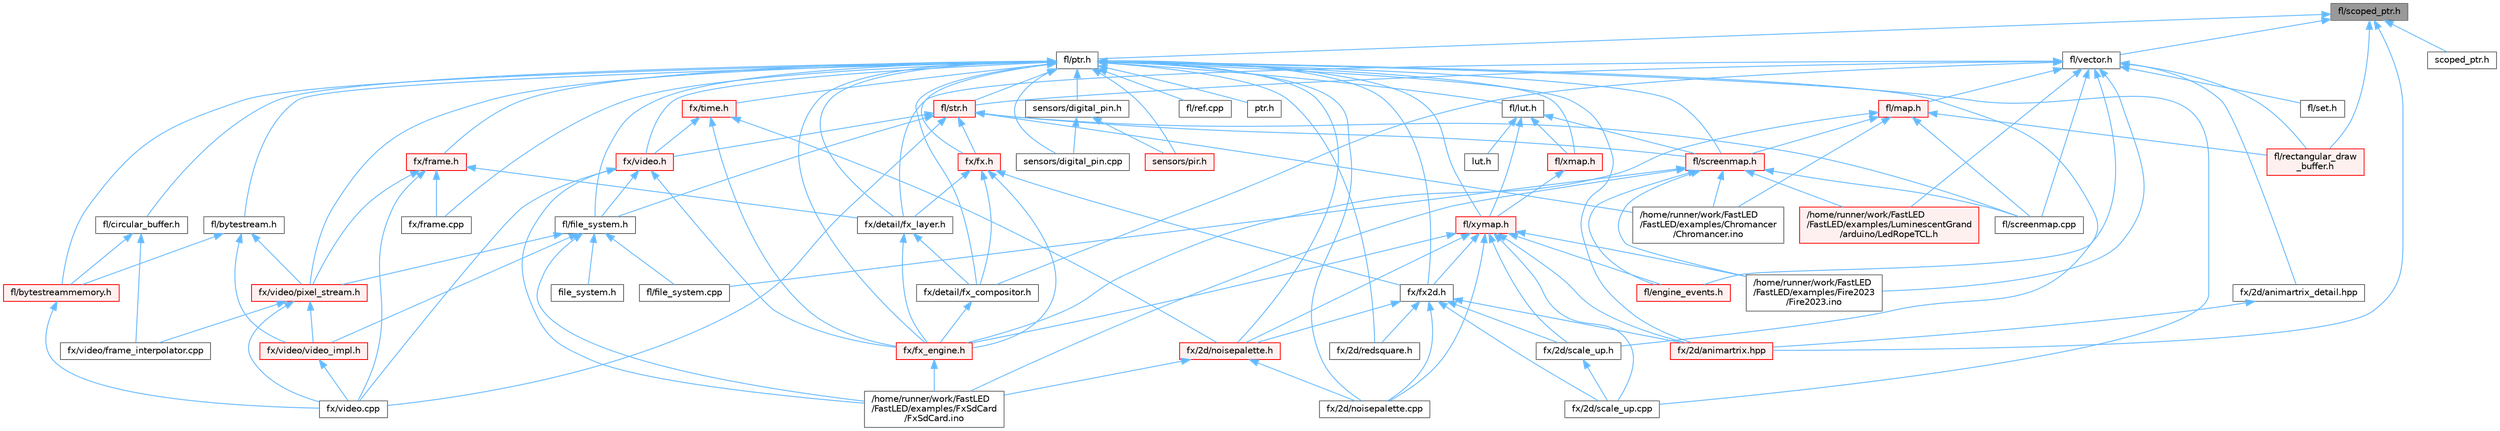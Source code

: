 digraph "fl/scoped_ptr.h"
{
 // INTERACTIVE_SVG=YES
 // LATEX_PDF_SIZE
  bgcolor="transparent";
  edge [fontname=Helvetica,fontsize=10,labelfontname=Helvetica,labelfontsize=10];
  node [fontname=Helvetica,fontsize=10,shape=box,height=0.2,width=0.4];
  Node1 [id="Node000001",label="fl/scoped_ptr.h",height=0.2,width=0.4,color="gray40", fillcolor="grey60", style="filled", fontcolor="black",tooltip=" "];
  Node1 -> Node2 [id="edge1_Node000001_Node000002",dir="back",color="steelblue1",style="solid",tooltip=" "];
  Node2 [id="Node000002",label="fl/ptr.h",height=0.2,width=0.4,color="grey40", fillcolor="white", style="filled",URL="$d7/df1/fl_2ptr_8h.html",tooltip=" "];
  Node2 -> Node3 [id="edge2_Node000002_Node000003",dir="back",color="steelblue1",style="solid",tooltip=" "];
  Node3 [id="Node000003",label="fl/bytestream.h",height=0.2,width=0.4,color="grey40", fillcolor="white", style="filled",URL="$dd/d2b/bytestream_8h.html",tooltip=" "];
  Node3 -> Node4 [id="edge3_Node000003_Node000004",dir="back",color="steelblue1",style="solid",tooltip=" "];
  Node4 [id="Node000004",label="fl/bytestreammemory.h",height=0.2,width=0.4,color="red", fillcolor="#FFF0F0", style="filled",URL="$d1/d24/bytestreammemory_8h.html",tooltip=" "];
  Node4 -> Node6 [id="edge4_Node000004_Node000006",dir="back",color="steelblue1",style="solid",tooltip=" "];
  Node6 [id="Node000006",label="fx/video.cpp",height=0.2,width=0.4,color="grey40", fillcolor="white", style="filled",URL="$d0/d05/video_8cpp.html",tooltip=" "];
  Node3 -> Node7 [id="edge5_Node000003_Node000007",dir="back",color="steelblue1",style="solid",tooltip=" "];
  Node7 [id="Node000007",label="fx/video/pixel_stream.h",height=0.2,width=0.4,color="red", fillcolor="#FFF0F0", style="filled",URL="$d3/dfa/pixel__stream_8h.html",tooltip=" "];
  Node7 -> Node6 [id="edge6_Node000007_Node000006",dir="back",color="steelblue1",style="solid",tooltip=" "];
  Node7 -> Node8 [id="edge7_Node000007_Node000008",dir="back",color="steelblue1",style="solid",tooltip=" "];
  Node8 [id="Node000008",label="fx/video/frame_interpolator.cpp",height=0.2,width=0.4,color="grey40", fillcolor="white", style="filled",URL="$d5/da4/frame__interpolator_8cpp.html",tooltip=" "];
  Node7 -> Node10 [id="edge8_Node000007_Node000010",dir="back",color="steelblue1",style="solid",tooltip=" "];
  Node10 [id="Node000010",label="fx/video/video_impl.h",height=0.2,width=0.4,color="red", fillcolor="#FFF0F0", style="filled",URL="$d5/d82/video__impl_8h.html",tooltip=" "];
  Node10 -> Node6 [id="edge9_Node000010_Node000006",dir="back",color="steelblue1",style="solid",tooltip=" "];
  Node3 -> Node10 [id="edge10_Node000003_Node000010",dir="back",color="steelblue1",style="solid",tooltip=" "];
  Node2 -> Node4 [id="edge11_Node000002_Node000004",dir="back",color="steelblue1",style="solid",tooltip=" "];
  Node2 -> Node13 [id="edge12_Node000002_Node000013",dir="back",color="steelblue1",style="solid",tooltip=" "];
  Node13 [id="Node000013",label="fl/circular_buffer.h",height=0.2,width=0.4,color="grey40", fillcolor="white", style="filled",URL="$d9/d43/circular__buffer_8h.html",tooltip=" "];
  Node13 -> Node4 [id="edge13_Node000013_Node000004",dir="back",color="steelblue1",style="solid",tooltip=" "];
  Node13 -> Node8 [id="edge14_Node000013_Node000008",dir="back",color="steelblue1",style="solid",tooltip=" "];
  Node2 -> Node14 [id="edge15_Node000002_Node000014",dir="back",color="steelblue1",style="solid",tooltip=" "];
  Node14 [id="Node000014",label="fl/file_system.h",height=0.2,width=0.4,color="grey40", fillcolor="white", style="filled",URL="$d9/d28/fl_2file__system_8h.html",tooltip=" "];
  Node14 -> Node15 [id="edge16_Node000014_Node000015",dir="back",color="steelblue1",style="solid",tooltip=" "];
  Node15 [id="Node000015",label="/home/runner/work/FastLED\l/FastLED/examples/FxSdCard\l/FxSdCard.ino",height=0.2,width=0.4,color="grey40", fillcolor="white", style="filled",URL="$d7/d35/_fx_sd_card_8ino.html",tooltip=" "];
  Node14 -> Node16 [id="edge17_Node000014_Node000016",dir="back",color="steelblue1",style="solid",tooltip=" "];
  Node16 [id="Node000016",label="file_system.h",height=0.2,width=0.4,color="grey40", fillcolor="white", style="filled",URL="$d6/d8d/file__system_8h.html",tooltip=" "];
  Node14 -> Node17 [id="edge18_Node000014_Node000017",dir="back",color="steelblue1",style="solid",tooltip=" "];
  Node17 [id="Node000017",label="fl/file_system.cpp",height=0.2,width=0.4,color="grey40", fillcolor="white", style="filled",URL="$d4/d37/file__system_8cpp.html",tooltip=" "];
  Node14 -> Node7 [id="edge19_Node000014_Node000007",dir="back",color="steelblue1",style="solid",tooltip=" "];
  Node14 -> Node10 [id="edge20_Node000014_Node000010",dir="back",color="steelblue1",style="solid",tooltip=" "];
  Node2 -> Node18 [id="edge21_Node000002_Node000018",dir="back",color="steelblue1",style="solid",tooltip=" "];
  Node18 [id="Node000018",label="fl/lut.h",height=0.2,width=0.4,color="grey40", fillcolor="white", style="filled",URL="$d3/db6/fl_2lut_8h.html",tooltip=" "];
  Node18 -> Node19 [id="edge22_Node000018_Node000019",dir="back",color="steelblue1",style="solid",tooltip=" "];
  Node19 [id="Node000019",label="fl/screenmap.h",height=0.2,width=0.4,color="red", fillcolor="#FFF0F0", style="filled",URL="$d7/d0d/fl_2screenmap_8h.html",tooltip=" "];
  Node19 -> Node20 [id="edge23_Node000019_Node000020",dir="back",color="steelblue1",style="solid",tooltip=" "];
  Node20 [id="Node000020",label="/home/runner/work/FastLED\l/FastLED/examples/Chromancer\l/Chromancer.ino",height=0.2,width=0.4,color="grey40", fillcolor="white", style="filled",URL="$d1/ddb/_chromancer_8ino.html",tooltip=" "];
  Node19 -> Node21 [id="edge24_Node000019_Node000021",dir="back",color="steelblue1",style="solid",tooltip=" "];
  Node21 [id="Node000021",label="/home/runner/work/FastLED\l/FastLED/examples/Fire2023\l/Fire2023.ino",height=0.2,width=0.4,color="grey40", fillcolor="white", style="filled",URL="$d8/d2c/_fire2023_8ino.html",tooltip=" "];
  Node19 -> Node15 [id="edge25_Node000019_Node000015",dir="back",color="steelblue1",style="solid",tooltip=" "];
  Node19 -> Node23 [id="edge26_Node000019_Node000023",dir="back",color="steelblue1",style="solid",tooltip=" "];
  Node23 [id="Node000023",label="/home/runner/work/FastLED\l/FastLED/examples/LuminescentGrand\l/arduino/LedRopeTCL.h",height=0.2,width=0.4,color="red", fillcolor="#FFF0F0", style="filled",URL="$d9/d7e/_led_rope_t_c_l_8h.html",tooltip=" "];
  Node19 -> Node133 [id="edge27_Node000019_Node000133",dir="back",color="steelblue1",style="solid",tooltip=" "];
  Node133 [id="Node000133",label="fl/engine_events.h",height=0.2,width=0.4,color="red", fillcolor="#FFF0F0", style="filled",URL="$dc/dd9/fl_2engine__events_8h.html",tooltip=" "];
  Node19 -> Node17 [id="edge28_Node000019_Node000017",dir="back",color="steelblue1",style="solid",tooltip=" "];
  Node19 -> Node136 [id="edge29_Node000019_Node000136",dir="back",color="steelblue1",style="solid",tooltip=" "];
  Node136 [id="Node000136",label="fl/screenmap.cpp",height=0.2,width=0.4,color="grey40", fillcolor="white", style="filled",URL="$d9/d6f/screenmap_8cpp.html",tooltip=" "];
  Node18 -> Node139 [id="edge30_Node000018_Node000139",dir="back",color="steelblue1",style="solid",tooltip=" "];
  Node139 [id="Node000139",label="fl/xmap.h",height=0.2,width=0.4,color="red", fillcolor="#FFF0F0", style="filled",URL="$d5/d22/fl_2xmap_8h.html",tooltip=" "];
  Node139 -> Node141 [id="edge31_Node000139_Node000141",dir="back",color="steelblue1",style="solid",tooltip=" "];
  Node141 [id="Node000141",label="fl/xymap.h",height=0.2,width=0.4,color="red", fillcolor="#FFF0F0", style="filled",URL="$d6/dc9/fl_2xymap_8h.html",tooltip=" "];
  Node141 -> Node21 [id="edge32_Node000141_Node000021",dir="back",color="steelblue1",style="solid",tooltip=" "];
  Node141 -> Node133 [id="edge33_Node000141_Node000133",dir="back",color="steelblue1",style="solid",tooltip=" "];
  Node141 -> Node142 [id="edge34_Node000141_Node000142",dir="back",color="steelblue1",style="solid",tooltip=" "];
  Node142 [id="Node000142",label="fx/2d/animartrix.hpp",height=0.2,width=0.4,color="red", fillcolor="#FFF0F0", style="filled",URL="$d3/dc3/animartrix_8hpp.html",tooltip=" "];
  Node141 -> Node110 [id="edge35_Node000141_Node000110",dir="back",color="steelblue1",style="solid",tooltip=" "];
  Node110 [id="Node000110",label="fx/2d/noisepalette.cpp",height=0.2,width=0.4,color="grey40", fillcolor="white", style="filled",URL="$d6/d66/noisepalette_8cpp.html",tooltip=" "];
  Node141 -> Node111 [id="edge36_Node000141_Node000111",dir="back",color="steelblue1",style="solid",tooltip=" "];
  Node111 [id="Node000111",label="fx/2d/noisepalette.h",height=0.2,width=0.4,color="red", fillcolor="#FFF0F0", style="filled",URL="$d6/dc7/noisepalette_8h.html",tooltip="Demonstrates how to mix noise generation with color palettes on a 2D LED matrix."];
  Node111 -> Node15 [id="edge37_Node000111_Node000015",dir="back",color="steelblue1",style="solid",tooltip=" "];
  Node111 -> Node110 [id="edge38_Node000111_Node000110",dir="back",color="steelblue1",style="solid",tooltip=" "];
  Node141 -> Node113 [id="edge39_Node000141_Node000113",dir="back",color="steelblue1",style="solid",tooltip=" "];
  Node113 [id="Node000113",label="fx/2d/scale_up.cpp",height=0.2,width=0.4,color="grey40", fillcolor="white", style="filled",URL="$dc/d8c/scale__up_8cpp.html",tooltip=" "];
  Node141 -> Node145 [id="edge40_Node000141_Node000145",dir="back",color="steelblue1",style="solid",tooltip=" "];
  Node145 [id="Node000145",label="fx/2d/scale_up.h",height=0.2,width=0.4,color="grey40", fillcolor="white", style="filled",URL="$d2/d74/scale__up_8h.html",tooltip="Expands a grid using bilinear interpolation and scaling up."];
  Node145 -> Node113 [id="edge41_Node000145_Node000113",dir="back",color="steelblue1",style="solid",tooltip=" "];
  Node141 -> Node146 [id="edge42_Node000141_Node000146",dir="back",color="steelblue1",style="solid",tooltip=" "];
  Node146 [id="Node000146",label="fx/fx2d.h",height=0.2,width=0.4,color="grey40", fillcolor="white", style="filled",URL="$d9/d43/fx2d_8h.html",tooltip=" "];
  Node146 -> Node142 [id="edge43_Node000146_Node000142",dir="back",color="steelblue1",style="solid",tooltip=" "];
  Node146 -> Node110 [id="edge44_Node000146_Node000110",dir="back",color="steelblue1",style="solid",tooltip=" "];
  Node146 -> Node111 [id="edge45_Node000146_Node000111",dir="back",color="steelblue1",style="solid",tooltip=" "];
  Node146 -> Node112 [id="edge46_Node000146_Node000112",dir="back",color="steelblue1",style="solid",tooltip=" "];
  Node112 [id="Node000112",label="fx/2d/redsquare.h",height=0.2,width=0.4,color="grey40", fillcolor="white", style="filled",URL="$d3/db8/redsquare_8h.html",tooltip=" "];
  Node146 -> Node113 [id="edge47_Node000146_Node000113",dir="back",color="steelblue1",style="solid",tooltip=" "];
  Node146 -> Node145 [id="edge48_Node000146_Node000145",dir="back",color="steelblue1",style="solid",tooltip=" "];
  Node141 -> Node147 [id="edge49_Node000141_Node000147",dir="back",color="steelblue1",style="solid",tooltip=" "];
  Node147 [id="Node000147",label="fx/fx_engine.h",height=0.2,width=0.4,color="red", fillcolor="#FFF0F0", style="filled",URL="$d9/d3c/fx__engine_8h.html",tooltip=" "];
  Node147 -> Node15 [id="edge50_Node000147_Node000015",dir="back",color="steelblue1",style="solid",tooltip=" "];
  Node18 -> Node141 [id="edge51_Node000018_Node000141",dir="back",color="steelblue1",style="solid",tooltip=" "];
  Node18 -> Node153 [id="edge52_Node000018_Node000153",dir="back",color="steelblue1",style="solid",tooltip=" "];
  Node153 [id="Node000153",label="lut.h",height=0.2,width=0.4,color="grey40", fillcolor="white", style="filled",URL="$db/d54/lut_8h.html",tooltip=" "];
  Node2 -> Node154 [id="edge53_Node000002_Node000154",dir="back",color="steelblue1",style="solid",tooltip=" "];
  Node154 [id="Node000154",label="fl/ref.cpp",height=0.2,width=0.4,color="grey40", fillcolor="white", style="filled",URL="$df/de4/ref_8cpp.html",tooltip=" "];
  Node2 -> Node19 [id="edge54_Node000002_Node000019",dir="back",color="steelblue1",style="solid",tooltip=" "];
  Node2 -> Node155 [id="edge55_Node000002_Node000155",dir="back",color="steelblue1",style="solid",tooltip=" "];
  Node155 [id="Node000155",label="fl/str.h",height=0.2,width=0.4,color="red", fillcolor="#FFF0F0", style="filled",URL="$dc/d0e/fl_2str_8h.html",tooltip=" "];
  Node155 -> Node20 [id="edge56_Node000155_Node000020",dir="back",color="steelblue1",style="solid",tooltip=" "];
  Node155 -> Node14 [id="edge57_Node000155_Node000014",dir="back",color="steelblue1",style="solid",tooltip=" "];
  Node155 -> Node136 [id="edge58_Node000155_Node000136",dir="back",color="steelblue1",style="solid",tooltip=" "];
  Node155 -> Node19 [id="edge59_Node000155_Node000019",dir="back",color="steelblue1",style="solid",tooltip=" "];
  Node155 -> Node171 [id="edge60_Node000155_Node000171",dir="back",color="steelblue1",style="solid",tooltip=" "];
  Node171 [id="Node000171",label="fx/fx.h",height=0.2,width=0.4,color="red", fillcolor="#FFF0F0", style="filled",URL="$d2/d0c/fx_8h.html",tooltip=" "];
  Node171 -> Node168 [id="edge61_Node000171_Node000168",dir="back",color="steelblue1",style="solid",tooltip=" "];
  Node168 [id="Node000168",label="fx/detail/fx_compositor.h",height=0.2,width=0.4,color="grey40", fillcolor="white", style="filled",URL="$d5/d6b/fx__compositor_8h.html",tooltip=" "];
  Node168 -> Node147 [id="edge62_Node000168_Node000147",dir="back",color="steelblue1",style="solid",tooltip=" "];
  Node171 -> Node167 [id="edge63_Node000171_Node000167",dir="back",color="steelblue1",style="solid",tooltip=" "];
  Node167 [id="Node000167",label="fx/detail/fx_layer.h",height=0.2,width=0.4,color="grey40", fillcolor="white", style="filled",URL="$d7/d2f/fx__layer_8h.html",tooltip=" "];
  Node167 -> Node168 [id="edge64_Node000167_Node000168",dir="back",color="steelblue1",style="solid",tooltip=" "];
  Node167 -> Node147 [id="edge65_Node000167_Node000147",dir="back",color="steelblue1",style="solid",tooltip=" "];
  Node171 -> Node146 [id="edge66_Node000171_Node000146",dir="back",color="steelblue1",style="solid",tooltip=" "];
  Node171 -> Node147 [id="edge67_Node000171_Node000147",dir="back",color="steelblue1",style="solid",tooltip=" "];
  Node155 -> Node6 [id="edge68_Node000155_Node000006",dir="back",color="steelblue1",style="solid",tooltip=" "];
  Node155 -> Node151 [id="edge69_Node000155_Node000151",dir="back",color="steelblue1",style="solid",tooltip=" "];
  Node151 [id="Node000151",label="fx/video.h",height=0.2,width=0.4,color="red", fillcolor="#FFF0F0", style="filled",URL="$dd/d78/video_8h.html",tooltip=" "];
  Node151 -> Node15 [id="edge70_Node000151_Node000015",dir="back",color="steelblue1",style="solid",tooltip=" "];
  Node151 -> Node14 [id="edge71_Node000151_Node000014",dir="back",color="steelblue1",style="solid",tooltip=" "];
  Node151 -> Node147 [id="edge72_Node000151_Node000147",dir="back",color="steelblue1",style="solid",tooltip=" "];
  Node151 -> Node6 [id="edge73_Node000151_Node000006",dir="back",color="steelblue1",style="solid",tooltip=" "];
  Node2 -> Node139 [id="edge74_Node000002_Node000139",dir="back",color="steelblue1",style="solid",tooltip=" "];
  Node2 -> Node141 [id="edge75_Node000002_Node000141",dir="back",color="steelblue1",style="solid",tooltip=" "];
  Node2 -> Node142 [id="edge76_Node000002_Node000142",dir="back",color="steelblue1",style="solid",tooltip=" "];
  Node2 -> Node110 [id="edge77_Node000002_Node000110",dir="back",color="steelblue1",style="solid",tooltip=" "];
  Node2 -> Node111 [id="edge78_Node000002_Node000111",dir="back",color="steelblue1",style="solid",tooltip=" "];
  Node2 -> Node112 [id="edge79_Node000002_Node000112",dir="back",color="steelblue1",style="solid",tooltip=" "];
  Node2 -> Node113 [id="edge80_Node000002_Node000113",dir="back",color="steelblue1",style="solid",tooltip=" "];
  Node2 -> Node145 [id="edge81_Node000002_Node000145",dir="back",color="steelblue1",style="solid",tooltip=" "];
  Node2 -> Node168 [id="edge82_Node000002_Node000168",dir="back",color="steelblue1",style="solid",tooltip=" "];
  Node2 -> Node167 [id="edge83_Node000002_Node000167",dir="back",color="steelblue1",style="solid",tooltip=" "];
  Node2 -> Node170 [id="edge84_Node000002_Node000170",dir="back",color="steelblue1",style="solid",tooltip=" "];
  Node170 [id="Node000170",label="fx/frame.cpp",height=0.2,width=0.4,color="grey40", fillcolor="white", style="filled",URL="$da/d14/frame_8cpp.html",tooltip=" "];
  Node2 -> Node173 [id="edge85_Node000002_Node000173",dir="back",color="steelblue1",style="solid",tooltip=" "];
  Node173 [id="Node000173",label="fx/frame.h",height=0.2,width=0.4,color="red", fillcolor="#FFF0F0", style="filled",URL="$df/d7d/frame_8h.html",tooltip=" "];
  Node173 -> Node167 [id="edge86_Node000173_Node000167",dir="back",color="steelblue1",style="solid",tooltip=" "];
  Node173 -> Node170 [id="edge87_Node000173_Node000170",dir="back",color="steelblue1",style="solid",tooltip=" "];
  Node173 -> Node6 [id="edge88_Node000173_Node000006",dir="back",color="steelblue1",style="solid",tooltip=" "];
  Node173 -> Node7 [id="edge89_Node000173_Node000007",dir="back",color="steelblue1",style="solid",tooltip=" "];
  Node2 -> Node171 [id="edge90_Node000002_Node000171",dir="back",color="steelblue1",style="solid",tooltip=" "];
  Node2 -> Node146 [id="edge91_Node000002_Node000146",dir="back",color="steelblue1",style="solid",tooltip=" "];
  Node2 -> Node147 [id="edge92_Node000002_Node000147",dir="back",color="steelblue1",style="solid",tooltip=" "];
  Node2 -> Node174 [id="edge93_Node000002_Node000174",dir="back",color="steelblue1",style="solid",tooltip=" "];
  Node174 [id="Node000174",label="fx/time.h",height=0.2,width=0.4,color="red", fillcolor="#FFF0F0", style="filled",URL="$de/df7/time_8h.html",tooltip=" "];
  Node174 -> Node111 [id="edge94_Node000174_Node000111",dir="back",color="steelblue1",style="solid",tooltip=" "];
  Node174 -> Node147 [id="edge95_Node000174_Node000147",dir="back",color="steelblue1",style="solid",tooltip=" "];
  Node174 -> Node151 [id="edge96_Node000174_Node000151",dir="back",color="steelblue1",style="solid",tooltip=" "];
  Node2 -> Node151 [id="edge97_Node000002_Node000151",dir="back",color="steelblue1",style="solid",tooltip=" "];
  Node2 -> Node7 [id="edge98_Node000002_Node000007",dir="back",color="steelblue1",style="solid",tooltip=" "];
  Node2 -> Node175 [id="edge99_Node000002_Node000175",dir="back",color="steelblue1",style="solid",tooltip=" "];
  Node175 [id="Node000175",label="ptr.h",height=0.2,width=0.4,color="grey40", fillcolor="white", style="filled",URL="$dd/d98/ptr_8h.html",tooltip=" "];
  Node2 -> Node98 [id="edge100_Node000002_Node000098",dir="back",color="steelblue1",style="solid",tooltip=" "];
  Node98 [id="Node000098",label="sensors/digital_pin.cpp",height=0.2,width=0.4,color="grey40", fillcolor="white", style="filled",URL="$de/d2b/digital__pin_8cpp.html",tooltip=" "];
  Node2 -> Node176 [id="edge101_Node000002_Node000176",dir="back",color="steelblue1",style="solid",tooltip=" "];
  Node176 [id="Node000176",label="sensors/digital_pin.h",height=0.2,width=0.4,color="grey40", fillcolor="white", style="filled",URL="$dd/d83/digital__pin_8h.html",tooltip=" "];
  Node176 -> Node98 [id="edge102_Node000176_Node000098",dir="back",color="steelblue1",style="solid",tooltip=" "];
  Node176 -> Node177 [id="edge103_Node000176_Node000177",dir="back",color="steelblue1",style="solid",tooltip=" "];
  Node177 [id="Node000177",label="sensors/pir.h",height=0.2,width=0.4,color="red", fillcolor="#FFF0F0", style="filled",URL="$d9/dd3/pir_8h.html",tooltip=" "];
  Node2 -> Node177 [id="edge104_Node000002_Node000177",dir="back",color="steelblue1",style="solid",tooltip=" "];
  Node1 -> Node161 [id="edge105_Node000001_Node000161",dir="back",color="steelblue1",style="solid",tooltip=" "];
  Node161 [id="Node000161",label="fl/rectangular_draw\l_buffer.h",height=0.2,width=0.4,color="red", fillcolor="#FFF0F0", style="filled",URL="$d9/df3/rectangular__draw__buffer_8h.html",tooltip=" "];
  Node1 -> Node178 [id="edge106_Node000001_Node000178",dir="back",color="steelblue1",style="solid",tooltip=" "];
  Node178 [id="Node000178",label="fl/vector.h",height=0.2,width=0.4,color="grey40", fillcolor="white", style="filled",URL="$d6/d68/vector_8h.html",tooltip=" "];
  Node178 -> Node21 [id="edge107_Node000178_Node000021",dir="back",color="steelblue1",style="solid",tooltip=" "];
  Node178 -> Node23 [id="edge108_Node000178_Node000023",dir="back",color="steelblue1",style="solid",tooltip=" "];
  Node178 -> Node133 [id="edge109_Node000178_Node000133",dir="back",color="steelblue1",style="solid",tooltip=" "];
  Node178 -> Node160 [id="edge110_Node000178_Node000160",dir="back",color="steelblue1",style="solid",tooltip=" "];
  Node160 [id="Node000160",label="fl/map.h",height=0.2,width=0.4,color="red", fillcolor="#FFF0F0", style="filled",URL="$dc/db7/map_8h.html",tooltip=" "];
  Node160 -> Node20 [id="edge111_Node000160_Node000020",dir="back",color="steelblue1",style="solid",tooltip=" "];
  Node160 -> Node161 [id="edge112_Node000160_Node000161",dir="back",color="steelblue1",style="solid",tooltip=" "];
  Node160 -> Node136 [id="edge113_Node000160_Node000136",dir="back",color="steelblue1",style="solid",tooltip=" "];
  Node160 -> Node19 [id="edge114_Node000160_Node000019",dir="back",color="steelblue1",style="solid",tooltip=" "];
  Node160 -> Node147 [id="edge115_Node000160_Node000147",dir="back",color="steelblue1",style="solid",tooltip=" "];
  Node178 -> Node161 [id="edge116_Node000178_Node000161",dir="back",color="steelblue1",style="solid",tooltip=" "];
  Node178 -> Node136 [id="edge117_Node000178_Node000136",dir="back",color="steelblue1",style="solid",tooltip=" "];
  Node178 -> Node179 [id="edge118_Node000178_Node000179",dir="back",color="steelblue1",style="solid",tooltip=" "];
  Node179 [id="Node000179",label="fl/set.h",height=0.2,width=0.4,color="grey40", fillcolor="white", style="filled",URL="$d4/d13/set_8h.html",tooltip=" "];
  Node178 -> Node155 [id="edge119_Node000178_Node000155",dir="back",color="steelblue1",style="solid",tooltip=" "];
  Node178 -> Node180 [id="edge120_Node000178_Node000180",dir="back",color="steelblue1",style="solid",tooltip=" "];
  Node180 [id="Node000180",label="fx/2d/animartrix_detail.hpp",height=0.2,width=0.4,color="grey40", fillcolor="white", style="filled",URL="$d3/d3b/animartrix__detail_8hpp.html",tooltip=" "];
  Node180 -> Node142 [id="edge121_Node000180_Node000142",dir="back",color="steelblue1",style="solid",tooltip=" "];
  Node178 -> Node168 [id="edge122_Node000178_Node000168",dir="back",color="steelblue1",style="solid",tooltip=" "];
  Node178 -> Node167 [id="edge123_Node000178_Node000167",dir="back",color="steelblue1",style="solid",tooltip=" "];
  Node1 -> Node142 [id="edge124_Node000001_Node000142",dir="back",color="steelblue1",style="solid",tooltip=" "];
  Node1 -> Node181 [id="edge125_Node000001_Node000181",dir="back",color="steelblue1",style="solid",tooltip=" "];
  Node181 [id="Node000181",label="scoped_ptr.h",height=0.2,width=0.4,color="grey40", fillcolor="white", style="filled",URL="$d0/d44/scoped__ptr_8h.html",tooltip=" "];
}
